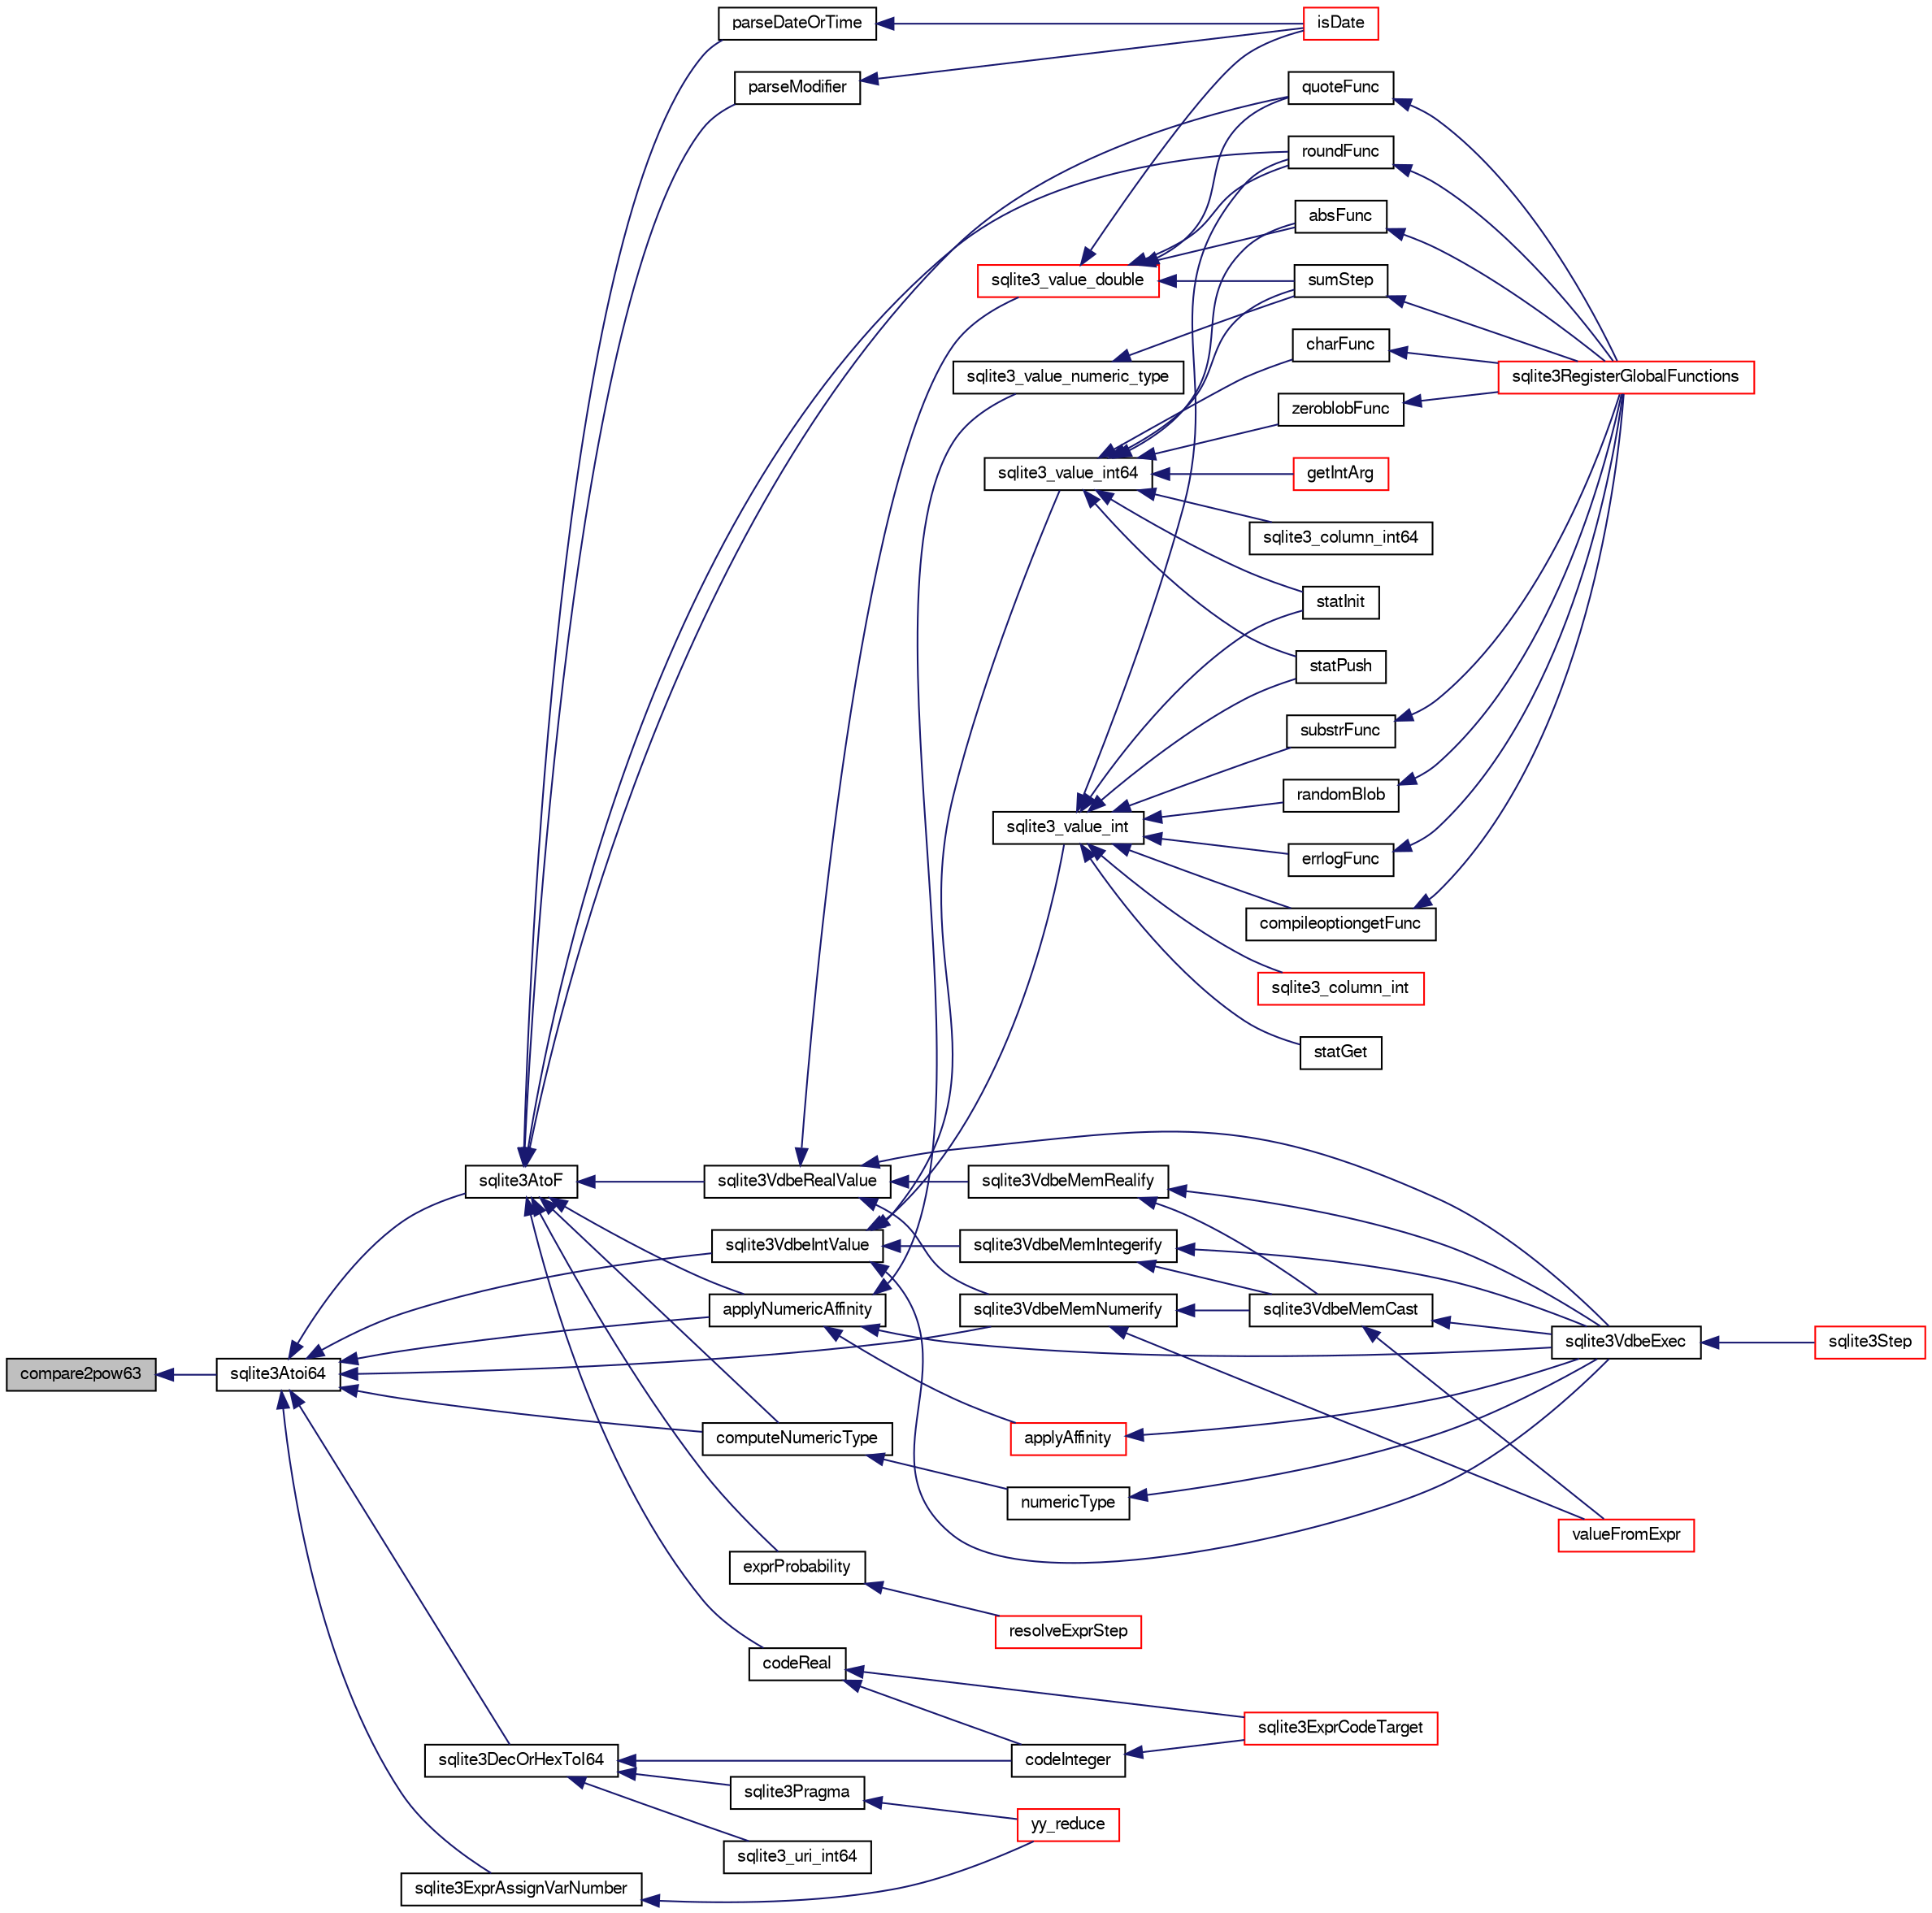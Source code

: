 digraph "compare2pow63"
{
  edge [fontname="FreeSans",fontsize="10",labelfontname="FreeSans",labelfontsize="10"];
  node [fontname="FreeSans",fontsize="10",shape=record];
  rankdir="LR";
  Node60146 [label="compare2pow63",height=0.2,width=0.4,color="black", fillcolor="grey75", style="filled", fontcolor="black"];
  Node60146 -> Node60147 [dir="back",color="midnightblue",fontsize="10",style="solid",fontname="FreeSans"];
  Node60147 [label="sqlite3Atoi64",height=0.2,width=0.4,color="black", fillcolor="white", style="filled",URL="$sqlite3_8c.html#a5b13083911b3dc0a0b54f43acc686a39"];
  Node60147 -> Node60148 [dir="back",color="midnightblue",fontsize="10",style="solid",fontname="FreeSans"];
  Node60148 [label="sqlite3AtoF",height=0.2,width=0.4,color="black", fillcolor="white", style="filled",URL="$sqlite3_8c.html#ad2a961fc08942417d977510a1384b6d2"];
  Node60148 -> Node60149 [dir="back",color="midnightblue",fontsize="10",style="solid",fontname="FreeSans"];
  Node60149 [label="parseDateOrTime",height=0.2,width=0.4,color="black", fillcolor="white", style="filled",URL="$sqlite3_8c.html#a86a0ea000a0479eb6de44cbeb82acef9"];
  Node60149 -> Node60150 [dir="back",color="midnightblue",fontsize="10",style="solid",fontname="FreeSans"];
  Node60150 [label="isDate",height=0.2,width=0.4,color="red", fillcolor="white", style="filled",URL="$sqlite3_8c.html#a88586fabfb5a2ee248ccf6f5dfb90904"];
  Node60148 -> Node60952 [dir="back",color="midnightblue",fontsize="10",style="solid",fontname="FreeSans"];
  Node60952 [label="parseModifier",height=0.2,width=0.4,color="black", fillcolor="white", style="filled",URL="$sqlite3_8c.html#af27e39a2d2026d0f51799a9c254c4f06"];
  Node60952 -> Node60150 [dir="back",color="midnightblue",fontsize="10",style="solid",fontname="FreeSans"];
  Node60148 -> Node61027 [dir="back",color="midnightblue",fontsize="10",style="solid",fontname="FreeSans"];
  Node61027 [label="sqlite3VdbeRealValue",height=0.2,width=0.4,color="black", fillcolor="white", style="filled",URL="$sqlite3_8c.html#a5bf943a4f9a5516911b3bc610e3d64e0"];
  Node61027 -> Node61028 [dir="back",color="midnightblue",fontsize="10",style="solid",fontname="FreeSans"];
  Node61028 [label="sqlite3VdbeMemRealify",height=0.2,width=0.4,color="black", fillcolor="white", style="filled",URL="$sqlite3_8c.html#ac26c4c00ed416dafa56f3200c7c34ec1"];
  Node61028 -> Node60894 [dir="back",color="midnightblue",fontsize="10",style="solid",fontname="FreeSans"];
  Node60894 [label="sqlite3VdbeMemCast",height=0.2,width=0.4,color="black", fillcolor="white", style="filled",URL="$sqlite3_8c.html#a2e5bfc1911e317ae456d2cea24c2a0d5"];
  Node60894 -> Node60602 [dir="back",color="midnightblue",fontsize="10",style="solid",fontname="FreeSans"];
  Node60602 [label="valueFromExpr",height=0.2,width=0.4,color="red", fillcolor="white", style="filled",URL="$sqlite3_8c.html#a08f91b27c0189e8b5bcdea6537466b7c"];
  Node60894 -> Node60170 [dir="back",color="midnightblue",fontsize="10",style="solid",fontname="FreeSans"];
  Node60170 [label="sqlite3VdbeExec",height=0.2,width=0.4,color="black", fillcolor="white", style="filled",URL="$sqlite3_8c.html#a8ce40a614bdc56719c4d642b1e4dfb21"];
  Node60170 -> Node60171 [dir="back",color="midnightblue",fontsize="10",style="solid",fontname="FreeSans"];
  Node60171 [label="sqlite3Step",height=0.2,width=0.4,color="red", fillcolor="white", style="filled",URL="$sqlite3_8c.html#a3f2872e873e2758a4beedad1d5113554"];
  Node61028 -> Node60170 [dir="back",color="midnightblue",fontsize="10",style="solid",fontname="FreeSans"];
  Node61027 -> Node61029 [dir="back",color="midnightblue",fontsize="10",style="solid",fontname="FreeSans"];
  Node61029 [label="sqlite3VdbeMemNumerify",height=0.2,width=0.4,color="black", fillcolor="white", style="filled",URL="$sqlite3_8c.html#a5b24feaa1b99012399cb264698e27c41"];
  Node61029 -> Node60894 [dir="back",color="midnightblue",fontsize="10",style="solid",fontname="FreeSans"];
  Node61029 -> Node60602 [dir="back",color="midnightblue",fontsize="10",style="solid",fontname="FreeSans"];
  Node61027 -> Node61030 [dir="back",color="midnightblue",fontsize="10",style="solid",fontname="FreeSans"];
  Node61030 [label="sqlite3_value_double",height=0.2,width=0.4,color="red", fillcolor="white", style="filled",URL="$sqlite3_8h.html#a3e50c1a2dd484a8b6911c9d163816b88"];
  Node61030 -> Node60150 [dir="back",color="midnightblue",fontsize="10",style="solid",fontname="FreeSans"];
  Node61030 -> Node60953 [dir="back",color="midnightblue",fontsize="10",style="solid",fontname="FreeSans"];
  Node60953 [label="absFunc",height=0.2,width=0.4,color="black", fillcolor="white", style="filled",URL="$sqlite3_8c.html#af271994a34f441432d50d7095e0ed23d"];
  Node60953 -> Node60153 [dir="back",color="midnightblue",fontsize="10",style="solid",fontname="FreeSans"];
  Node60153 [label="sqlite3RegisterGlobalFunctions",height=0.2,width=0.4,color="red", fillcolor="white", style="filled",URL="$sqlite3_8c.html#a9f75bd111010f29e1b8d74344473c4ec"];
  Node61030 -> Node60720 [dir="back",color="midnightblue",fontsize="10",style="solid",fontname="FreeSans"];
  Node60720 [label="roundFunc",height=0.2,width=0.4,color="black", fillcolor="white", style="filled",URL="$sqlite3_8c.html#a8c444ba254edc27891111b76e7ba85e7"];
  Node60720 -> Node60153 [dir="back",color="midnightblue",fontsize="10",style="solid",fontname="FreeSans"];
  Node61030 -> Node60778 [dir="back",color="midnightblue",fontsize="10",style="solid",fontname="FreeSans"];
  Node60778 [label="quoteFunc",height=0.2,width=0.4,color="black", fillcolor="white", style="filled",URL="$sqlite3_8c.html#a8e64c0ef376144dfad6a4a3d499056b8"];
  Node60778 -> Node60153 [dir="back",color="midnightblue",fontsize="10",style="solid",fontname="FreeSans"];
  Node61030 -> Node60963 [dir="back",color="midnightblue",fontsize="10",style="solid",fontname="FreeSans"];
  Node60963 [label="sumStep",height=0.2,width=0.4,color="black", fillcolor="white", style="filled",URL="$sqlite3_8c.html#a357caed2b7201c57a80525a53e3c7487"];
  Node60963 -> Node60153 [dir="back",color="midnightblue",fontsize="10",style="solid",fontname="FreeSans"];
  Node61027 -> Node60170 [dir="back",color="midnightblue",fontsize="10",style="solid",fontname="FreeSans"];
  Node60148 -> Node61033 [dir="back",color="midnightblue",fontsize="10",style="solid",fontname="FreeSans"];
  Node61033 [label="applyNumericAffinity",height=0.2,width=0.4,color="black", fillcolor="white", style="filled",URL="$sqlite3_8c.html#a19b758d1e05ec71a8df088b752a4a8cf"];
  Node61033 -> Node60892 [dir="back",color="midnightblue",fontsize="10",style="solid",fontname="FreeSans"];
  Node60892 [label="applyAffinity",height=0.2,width=0.4,color="red", fillcolor="white", style="filled",URL="$sqlite3_8c.html#a9ed2c1bcefa8734a1c341ba28a785486"];
  Node60892 -> Node60170 [dir="back",color="midnightblue",fontsize="10",style="solid",fontname="FreeSans"];
  Node61033 -> Node61034 [dir="back",color="midnightblue",fontsize="10",style="solid",fontname="FreeSans"];
  Node61034 [label="sqlite3_value_numeric_type",height=0.2,width=0.4,color="black", fillcolor="white", style="filled",URL="$sqlite3_8h.html#a27ddcc00adc41cc2b4c30a88958acd9a"];
  Node61034 -> Node60963 [dir="back",color="midnightblue",fontsize="10",style="solid",fontname="FreeSans"];
  Node61033 -> Node60170 [dir="back",color="midnightblue",fontsize="10",style="solid",fontname="FreeSans"];
  Node60148 -> Node61035 [dir="back",color="midnightblue",fontsize="10",style="solid",fontname="FreeSans"];
  Node61035 [label="computeNumericType",height=0.2,width=0.4,color="black", fillcolor="white", style="filled",URL="$sqlite3_8c.html#a8143e0b9f287e15d4604fcdb977c5357"];
  Node61035 -> Node60900 [dir="back",color="midnightblue",fontsize="10",style="solid",fontname="FreeSans"];
  Node60900 [label="numericType",height=0.2,width=0.4,color="black", fillcolor="white", style="filled",URL="$sqlite3_8c.html#a46b5ef2f9ddcd83e0c8ae42dcffe8052"];
  Node60900 -> Node60170 [dir="back",color="midnightblue",fontsize="10",style="solid",fontname="FreeSans"];
  Node60148 -> Node61036 [dir="back",color="midnightblue",fontsize="10",style="solid",fontname="FreeSans"];
  Node61036 [label="exprProbability",height=0.2,width=0.4,color="black", fillcolor="white", style="filled",URL="$sqlite3_8c.html#af6a14eb942b08b32b3f04f09cd30eb51"];
  Node61036 -> Node60315 [dir="back",color="midnightblue",fontsize="10",style="solid",fontname="FreeSans"];
  Node60315 [label="resolveExprStep",height=0.2,width=0.4,color="red", fillcolor="white", style="filled",URL="$sqlite3_8c.html#a0687a8650fd8a4ebbf5c2c5a75a8fb13"];
  Node60148 -> Node61006 [dir="back",color="midnightblue",fontsize="10",style="solid",fontname="FreeSans"];
  Node61006 [label="codeReal",height=0.2,width=0.4,color="black", fillcolor="white", style="filled",URL="$sqlite3_8c.html#a1f691989c09f7dfea94ec2b60c6b70bd"];
  Node61006 -> Node60689 [dir="back",color="midnightblue",fontsize="10",style="solid",fontname="FreeSans"];
  Node60689 [label="codeInteger",height=0.2,width=0.4,color="black", fillcolor="white", style="filled",URL="$sqlite3_8c.html#aed36006f29dec5c2f70f13c970ce6961"];
  Node60689 -> Node60253 [dir="back",color="midnightblue",fontsize="10",style="solid",fontname="FreeSans"];
  Node60253 [label="sqlite3ExprCodeTarget",height=0.2,width=0.4,color="red", fillcolor="white", style="filled",URL="$sqlite3_8c.html#a4f308397a0a3ed299ed31aaa1ae2a293"];
  Node61006 -> Node60253 [dir="back",color="midnightblue",fontsize="10",style="solid",fontname="FreeSans"];
  Node60148 -> Node60720 [dir="back",color="midnightblue",fontsize="10",style="solid",fontname="FreeSans"];
  Node60148 -> Node60778 [dir="back",color="midnightblue",fontsize="10",style="solid",fontname="FreeSans"];
  Node60147 -> Node61037 [dir="back",color="midnightblue",fontsize="10",style="solid",fontname="FreeSans"];
  Node61037 [label="sqlite3DecOrHexToI64",height=0.2,width=0.4,color="black", fillcolor="white", style="filled",URL="$sqlite3_8c.html#a10bcb051eb14e5a26b3f50aa3dfb0170"];
  Node61037 -> Node60689 [dir="back",color="midnightblue",fontsize="10",style="solid",fontname="FreeSans"];
  Node61037 -> Node60248 [dir="back",color="midnightblue",fontsize="10",style="solid",fontname="FreeSans"];
  Node60248 [label="sqlite3Pragma",height=0.2,width=0.4,color="black", fillcolor="white", style="filled",URL="$sqlite3_8c.html#a111391370f58f8e6a6eca51fd34d62ed"];
  Node60248 -> Node60200 [dir="back",color="midnightblue",fontsize="10",style="solid",fontname="FreeSans"];
  Node60200 [label="yy_reduce",height=0.2,width=0.4,color="red", fillcolor="white", style="filled",URL="$sqlite3_8c.html#a7c419a9b25711c666a9a2449ef377f14"];
  Node61037 -> Node61038 [dir="back",color="midnightblue",fontsize="10",style="solid",fontname="FreeSans"];
  Node61038 [label="sqlite3_uri_int64",height=0.2,width=0.4,color="black", fillcolor="white", style="filled",URL="$sqlite3_8h.html#a86516373b17f3928036fb6926e04683d"];
  Node60147 -> Node61039 [dir="back",color="midnightblue",fontsize="10",style="solid",fontname="FreeSans"];
  Node61039 [label="sqlite3VdbeIntValue",height=0.2,width=0.4,color="black", fillcolor="white", style="filled",URL="$sqlite3_8c.html#a3dc28e3bfdbecf81633c3697a3aacd45"];
  Node61039 -> Node61040 [dir="back",color="midnightblue",fontsize="10",style="solid",fontname="FreeSans"];
  Node61040 [label="sqlite3VdbeMemIntegerify",height=0.2,width=0.4,color="black", fillcolor="white", style="filled",URL="$sqlite3_8c.html#abbe4d6d927b85b81fda952bce3b9b511"];
  Node61040 -> Node60894 [dir="back",color="midnightblue",fontsize="10",style="solid",fontname="FreeSans"];
  Node61040 -> Node60170 [dir="back",color="midnightblue",fontsize="10",style="solid",fontname="FreeSans"];
  Node61039 -> Node61041 [dir="back",color="midnightblue",fontsize="10",style="solid",fontname="FreeSans"];
  Node61041 [label="sqlite3_value_int",height=0.2,width=0.4,color="black", fillcolor="white", style="filled",URL="$sqlite3_8h.html#a5c6adf98772a341f3df5ccd5ff003245"];
  Node61041 -> Node61042 [dir="back",color="midnightblue",fontsize="10",style="solid",fontname="FreeSans"];
  Node61042 [label="sqlite3_column_int",height=0.2,width=0.4,color="red", fillcolor="white", style="filled",URL="$sqlite3_8h.html#a6bd16f5b3266f473e37e8e3d4ebb4290"];
  Node61041 -> Node60939 [dir="back",color="midnightblue",fontsize="10",style="solid",fontname="FreeSans"];
  Node60939 [label="statInit",height=0.2,width=0.4,color="black", fillcolor="white", style="filled",URL="$sqlite3_8c.html#aac2f12d5891bace13cabf65d06e962f5"];
  Node61041 -> Node60771 [dir="back",color="midnightblue",fontsize="10",style="solid",fontname="FreeSans"];
  Node60771 [label="statPush",height=0.2,width=0.4,color="black", fillcolor="white", style="filled",URL="$sqlite3_8c.html#ae0137bd338f850e7fa8e62bbcedd14a9"];
  Node61041 -> Node60878 [dir="back",color="midnightblue",fontsize="10",style="solid",fontname="FreeSans"];
  Node60878 [label="statGet",height=0.2,width=0.4,color="black", fillcolor="white", style="filled",URL="$sqlite3_8c.html#a6357fb6fa381df401d3be4ef3a93ec6e"];
  Node61041 -> Node60774 [dir="back",color="midnightblue",fontsize="10",style="solid",fontname="FreeSans"];
  Node60774 [label="substrFunc",height=0.2,width=0.4,color="black", fillcolor="white", style="filled",URL="$sqlite3_8c.html#a8a8739d9af5589338113371e440b2734"];
  Node60774 -> Node60153 [dir="back",color="midnightblue",fontsize="10",style="solid",fontname="FreeSans"];
  Node61041 -> Node60720 [dir="back",color="midnightblue",fontsize="10",style="solid",fontname="FreeSans"];
  Node61041 -> Node60558 [dir="back",color="midnightblue",fontsize="10",style="solid",fontname="FreeSans"];
  Node60558 [label="randomBlob",height=0.2,width=0.4,color="black", fillcolor="white", style="filled",URL="$sqlite3_8c.html#a2b058708f7f26feb80fce84c3e375d64"];
  Node60558 -> Node60153 [dir="back",color="midnightblue",fontsize="10",style="solid",fontname="FreeSans"];
  Node61041 -> Node60867 [dir="back",color="midnightblue",fontsize="10",style="solid",fontname="FreeSans"];
  Node60867 [label="errlogFunc",height=0.2,width=0.4,color="black", fillcolor="white", style="filled",URL="$sqlite3_8c.html#a56d5c8e1f0a43e4c9f8864c27065393f"];
  Node60867 -> Node60153 [dir="back",color="midnightblue",fontsize="10",style="solid",fontname="FreeSans"];
  Node61041 -> Node60945 [dir="back",color="midnightblue",fontsize="10",style="solid",fontname="FreeSans"];
  Node60945 [label="compileoptiongetFunc",height=0.2,width=0.4,color="black", fillcolor="white", style="filled",URL="$sqlite3_8c.html#a9221f1bc427c499f548f1e50ad1033b0"];
  Node60945 -> Node60153 [dir="back",color="midnightblue",fontsize="10",style="solid",fontname="FreeSans"];
  Node61039 -> Node61043 [dir="back",color="midnightblue",fontsize="10",style="solid",fontname="FreeSans"];
  Node61043 [label="sqlite3_value_int64",height=0.2,width=0.4,color="black", fillcolor="white", style="filled",URL="$sqlite3_8h.html#ab56c9a28c7607de9b00c75b27b8fadb1"];
  Node61043 -> Node61044 [dir="back",color="midnightblue",fontsize="10",style="solid",fontname="FreeSans"];
  Node61044 [label="getIntArg",height=0.2,width=0.4,color="red", fillcolor="white", style="filled",URL="$sqlite3_8c.html#abff258963dbd9205fb299851a64c67be"];
  Node61043 -> Node61045 [dir="back",color="midnightblue",fontsize="10",style="solid",fontname="FreeSans"];
  Node61045 [label="sqlite3_column_int64",height=0.2,width=0.4,color="black", fillcolor="white", style="filled",URL="$sqlite3_8h.html#a39f0c222a27bd9c4cb73d07e9e48ffe6"];
  Node61043 -> Node60939 [dir="back",color="midnightblue",fontsize="10",style="solid",fontname="FreeSans"];
  Node61043 -> Node60771 [dir="back",color="midnightblue",fontsize="10",style="solid",fontname="FreeSans"];
  Node61043 -> Node60953 [dir="back",color="midnightblue",fontsize="10",style="solid",fontname="FreeSans"];
  Node61043 -> Node60906 [dir="back",color="midnightblue",fontsize="10",style="solid",fontname="FreeSans"];
  Node60906 [label="charFunc",height=0.2,width=0.4,color="black", fillcolor="white", style="filled",URL="$sqlite3_8c.html#ab9b72ce47fcea3c3b92e816435a0fd91"];
  Node60906 -> Node60153 [dir="back",color="midnightblue",fontsize="10",style="solid",fontname="FreeSans"];
  Node61043 -> Node60960 [dir="back",color="midnightblue",fontsize="10",style="solid",fontname="FreeSans"];
  Node60960 [label="zeroblobFunc",height=0.2,width=0.4,color="black", fillcolor="white", style="filled",URL="$sqlite3_8c.html#a3b48be674f93ee89664ee4552afd3248"];
  Node60960 -> Node60153 [dir="back",color="midnightblue",fontsize="10",style="solid",fontname="FreeSans"];
  Node61043 -> Node60963 [dir="back",color="midnightblue",fontsize="10",style="solid",fontname="FreeSans"];
  Node61039 -> Node60170 [dir="back",color="midnightblue",fontsize="10",style="solid",fontname="FreeSans"];
  Node60147 -> Node61029 [dir="back",color="midnightblue",fontsize="10",style="solid",fontname="FreeSans"];
  Node60147 -> Node61033 [dir="back",color="midnightblue",fontsize="10",style="solid",fontname="FreeSans"];
  Node60147 -> Node61035 [dir="back",color="midnightblue",fontsize="10",style="solid",fontname="FreeSans"];
  Node60147 -> Node60687 [dir="back",color="midnightblue",fontsize="10",style="solid",fontname="FreeSans"];
  Node60687 [label="sqlite3ExprAssignVarNumber",height=0.2,width=0.4,color="black", fillcolor="white", style="filled",URL="$sqlite3_8c.html#a45b43a9c178c9817da16ab471ac2fce5"];
  Node60687 -> Node60200 [dir="back",color="midnightblue",fontsize="10",style="solid",fontname="FreeSans"];
}
